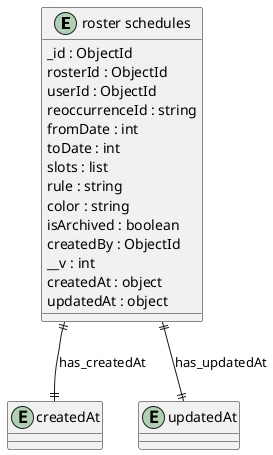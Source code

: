 @startuml roster_schedules_Diagram

entity "roster schedules" as roster_schedules {
  _id : ObjectId
  rosterId : ObjectId
  userId : ObjectId
  reoccurrenceId : string
  fromDate : int
  toDate : int
  slots : list
  rule : string
  color : string
  isArchived : boolean
  createdBy : ObjectId
  __v : int
  createdAt : object
  updatedAt : object
}

entity "createdAt" as createdAt {
}

entity "updatedAt" as updatedAt {
}

' // Relationships
roster_schedules ||--|| createdAt : has_createdAt
roster_schedules ||--|| updatedAt : has_updatedAt
@enduml